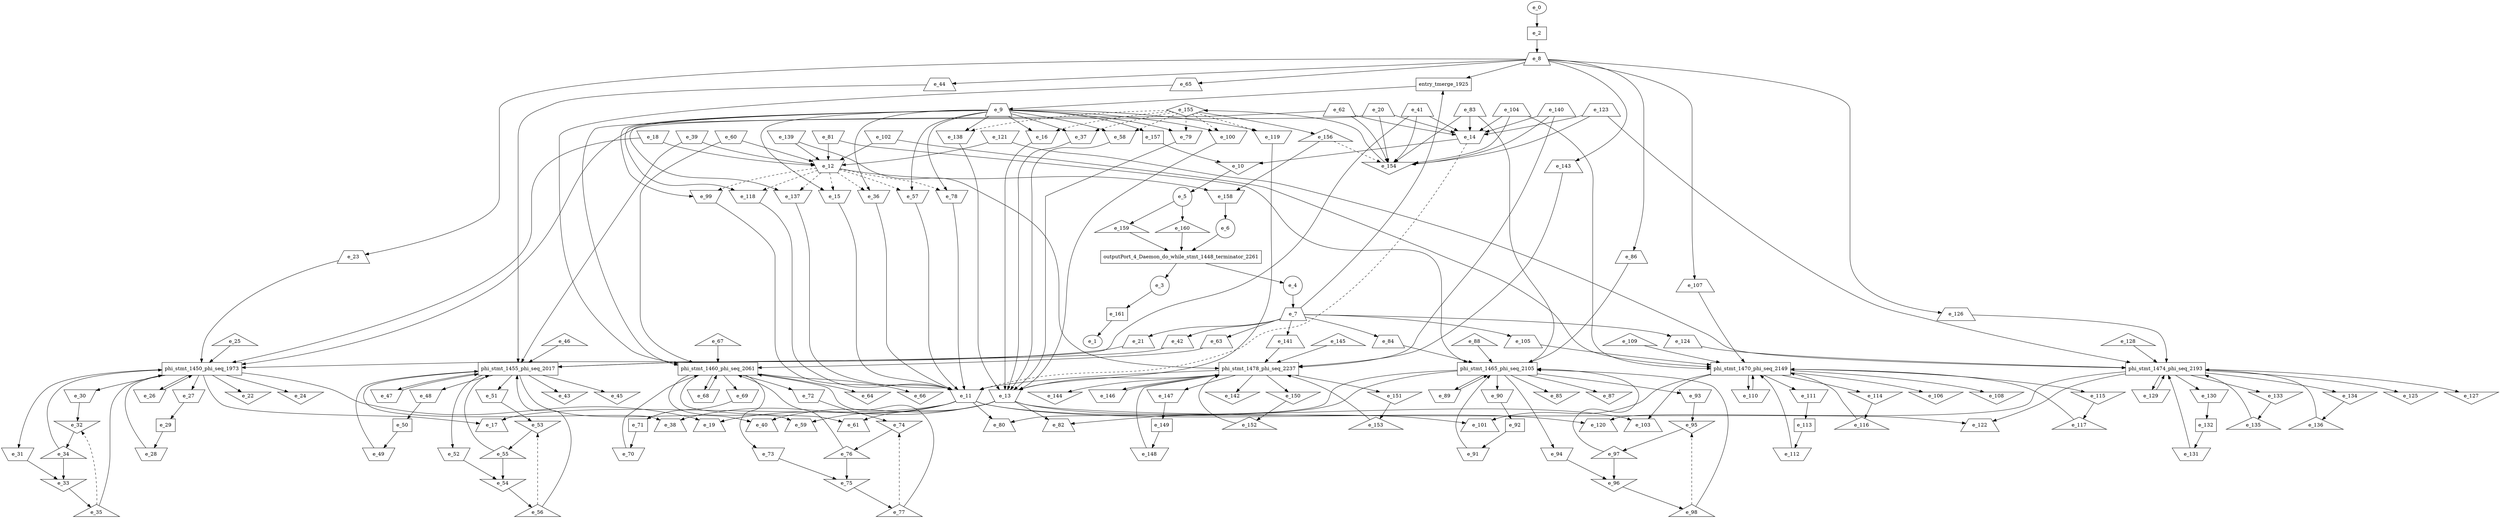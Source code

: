 digraph control_path {
  e_0: entry_node : n ;
  e_1: exit_node : s ;
  e_2 [shape = dot];
  e_3 [shape = circle];
  e_4 [shape = circle];
  e_5 [shape = circle];
  e_6 [shape = circle];
  e_7 [shape = trapezium];
  e_8 [shape = trapezium];
  e_9 [shape = trapezium];
  e_10 [shape = invtriangle];
  e_11 [shape = invtrapezium];
  e_12 [shape = invtrapezium];
  e_13 [shape = invtrapezium];
  e_14 [shape = invtrapezium];
  e_15 [shape = invtrapezium];
  e_16 [shape = invtrapezium];
  e_17 [shape = trapezium];
  e_18 [shape = invtrapezium];
  e_19 [shape = trapezium];
  e_20 [shape = trapezium];
  e_21 [shape = trapezium];
  e_22 [shape = invtriangle];
  e_23 [shape = trapezium];
  e_24 [shape = invtriangle];
  e_25 [shape = triangle];
  e_26 [shape = invtrapezium];
  e_27 [shape = invtrapezium];
  e_28 [shape = invtrapezium];
  e_29 [shape = dot];
  e_30 [shape = invtrapezium];
  e_31 [shape = invtrapezium];
  e_32 [shape = invtriangle];
  e_33 [shape = invtriangle];
  e_34 [shape = triangle];
  e_35 [shape = triangle];
  e_36 [shape = invtrapezium];
  e_37 [shape = invtrapezium];
  e_38 [shape = trapezium];
  e_39 [shape = invtrapezium];
  e_40 [shape = trapezium];
  e_41 [shape = trapezium];
  e_42 [shape = trapezium];
  e_43 [shape = invtriangle];
  e_44 [shape = trapezium];
  e_45 [shape = invtriangle];
  e_46 [shape = triangle];
  e_47 [shape = invtrapezium];
  e_48 [shape = invtrapezium];
  e_49 [shape = invtrapezium];
  e_50 [shape = dot];
  e_51 [shape = invtrapezium];
  e_52 [shape = invtrapezium];
  e_53 [shape = invtriangle];
  e_54 [shape = invtriangle];
  e_55 [shape = triangle];
  e_56 [shape = triangle];
  e_57 [shape = invtrapezium];
  e_58 [shape = invtrapezium];
  e_59 [shape = trapezium];
  e_60 [shape = invtrapezium];
  e_61 [shape = trapezium];
  e_62 [shape = trapezium];
  e_63 [shape = trapezium];
  e_64 [shape = invtriangle];
  e_65 [shape = trapezium];
  e_66 [shape = invtriangle];
  e_67 [shape = triangle];
  e_68 [shape = invtrapezium];
  e_69 [shape = invtrapezium];
  e_70 [shape = invtrapezium];
  e_71 [shape = dot];
  e_72 [shape = invtrapezium];
  e_73 [shape = invtrapezium];
  e_74 [shape = invtriangle];
  e_75 [shape = invtriangle];
  e_76 [shape = triangle];
  e_77 [shape = triangle];
  e_78 [shape = invtrapezium];
  e_79 [shape = invtrapezium];
  e_80 [shape = trapezium];
  e_81 [shape = invtrapezium];
  e_82 [shape = trapezium];
  e_83 [shape = trapezium];
  e_84 [shape = trapezium];
  e_85 [shape = invtriangle];
  e_86 [shape = trapezium];
  e_87 [shape = invtriangle];
  e_88 [shape = triangle];
  e_89 [shape = invtrapezium];
  e_90 [shape = invtrapezium];
  e_91 [shape = invtrapezium];
  e_92 [shape = dot];
  e_93 [shape = invtrapezium];
  e_94 [shape = invtrapezium];
  e_95 [shape = invtriangle];
  e_96 [shape = invtriangle];
  e_97 [shape = triangle];
  e_98 [shape = triangle];
  e_99 [shape = invtrapezium];
  e_100 [shape = invtrapezium];
  e_101 [shape = trapezium];
  e_102 [shape = invtrapezium];
  e_103 [shape = trapezium];
  e_104 [shape = trapezium];
  e_105 [shape = trapezium];
  e_106 [shape = invtriangle];
  e_107 [shape = trapezium];
  e_108 [shape = invtriangle];
  e_109 [shape = triangle];
  e_110 [shape = invtrapezium];
  e_111 [shape = invtrapezium];
  e_112 [shape = invtrapezium];
  e_113 [shape = dot];
  e_114 [shape = invtriangle];
  e_115 [shape = invtriangle];
  e_116 [shape = triangle];
  e_117 [shape = triangle];
  e_118 [shape = invtrapezium];
  e_119 [shape = invtrapezium];
  e_120 [shape = trapezium];
  e_121 [shape = invtrapezium];
  e_122 [shape = trapezium];
  e_123 [shape = trapezium];
  e_124 [shape = trapezium];
  e_125 [shape = invtriangle];
  e_126 [shape = trapezium];
  e_127 [shape = invtriangle];
  e_128 [shape = triangle];
  e_129 [shape = invtrapezium];
  e_130 [shape = invtrapezium];
  e_131 [shape = invtrapezium];
  e_132 [shape = dot];
  e_133 [shape = invtriangle];
  e_134 [shape = invtriangle];
  e_135 [shape = triangle];
  e_136 [shape = triangle];
  e_137 [shape = invtrapezium];
  e_138 [shape = invtrapezium];
  e_139 [shape = invtrapezium];
  e_140 [shape = trapezium];
  e_141 [shape = trapezium];
  e_142 [shape = invtriangle];
  e_143 [shape = trapezium];
  e_144 [shape = invtriangle];
  e_145 [shape = triangle];
  e_146 [shape = invtrapezium];
  e_147 [shape = invtrapezium];
  e_148 [shape = invtrapezium];
  e_149 [shape = dot];
  e_150 [shape = invtriangle];
  e_151 [shape = invtriangle];
  e_152 [shape = triangle];
  e_153 [shape = triangle];
  e_154 [shape = invtriangle];
  e_155 [shape = diamond];
  e_156 [shape = triangle];
  e_157 [shape = dot];
  e_158 [shape = invtrapezium];
  e_159 [shape = triangle];
  e_160 [shape = triangle];
  e_161 [shape = dot];
  e_161 -> e_1;
  e_0 -> e_2;
  e_10 -> e_5;
  e_158 -> e_6;
  e_4 -> e_7;
  e_2 -> e_8;
  e_157 -> e_10;
  e_14 -> e_10;
  e_15 -> e_11;
  e_36 -> e_11;
  e_57 -> e_11;
  e_78 -> e_11;
  e_99 -> e_11;
  e_118 -> e_11;
  e_137 -> e_11;
  e_14 -> e_11[style = dashed];
  e_139 -> e_12;
  e_18 -> e_12;
  e_39 -> e_12;
  e_60 -> e_12;
  e_81 -> e_12;
  e_102 -> e_12;
  e_121 -> e_12;
  e_16 -> e_13;
  e_37 -> e_13;
  e_58 -> e_13;
  e_79 -> e_13;
  e_100 -> e_13;
  e_119 -> e_13;
  e_138 -> e_13;
  e_140 -> e_14;
  e_20 -> e_14;
  e_41 -> e_14;
  e_62 -> e_14;
  e_83 -> e_14;
  e_104 -> e_14;
  e_123 -> e_14;
  e_9 -> e_15;
  e_12 -> e_15[style = dashed];
  e_9 -> e_16;
  e_155 -> e_16[style = dashed];
  e_11 -> e_17;
  e_13 -> e_19;
  e_7 -> e_21;
  e_8 -> e_23;
  e_29 -> e_28;
  e_27 -> e_29;
  e_30 -> e_32;
  e_35 -> e_32[style = dashed];
  e_31 -> e_33;
  e_34 -> e_33;
  e_32 -> e_34;
  e_33 -> e_35;
  e_9 -> e_36;
  e_12 -> e_36[style = dashed];
  e_9 -> e_37;
  e_155 -> e_37[style = dashed];
  e_11 -> e_38;
  e_13 -> e_40;
  e_7 -> e_42;
  e_8 -> e_44;
  e_50 -> e_49;
  e_48 -> e_50;
  e_51 -> e_53;
  e_56 -> e_53[style = dashed];
  e_52 -> e_54;
  e_55 -> e_54;
  e_53 -> e_55;
  e_54 -> e_56;
  e_9 -> e_57;
  e_12 -> e_57[style = dashed];
  e_9 -> e_58;
  e_155 -> e_58[style = dashed];
  e_11 -> e_59;
  e_13 -> e_61;
  e_7 -> e_63;
  e_8 -> e_65;
  e_71 -> e_70;
  e_69 -> e_71;
  e_72 -> e_74;
  e_77 -> e_74[style = dashed];
  e_73 -> e_75;
  e_76 -> e_75;
  e_74 -> e_76;
  e_75 -> e_77;
  e_9 -> e_78;
  e_12 -> e_78[style = dashed];
  e_9 -> e_79;
  e_155 -> e_79[style = dashed];
  e_11 -> e_80;
  e_13 -> e_82;
  e_7 -> e_84;
  e_8 -> e_86;
  e_92 -> e_91;
  e_90 -> e_92;
  e_93 -> e_95;
  e_98 -> e_95[style = dashed];
  e_94 -> e_96;
  e_97 -> e_96;
  e_95 -> e_97;
  e_96 -> e_98;
  e_9 -> e_99;
  e_12 -> e_99[style = dashed];
  e_9 -> e_100;
  e_155 -> e_100[style = dashed];
  e_11 -> e_101;
  e_13 -> e_103;
  e_7 -> e_105;
  e_8 -> e_107;
  e_113 -> e_112;
  e_111 -> e_113;
  e_114 -> e_116;
  e_115 -> e_117;
  e_9 -> e_118;
  e_12 -> e_118[style = dashed];
  e_9 -> e_119;
  e_155 -> e_119[style = dashed];
  e_11 -> e_120;
  e_13 -> e_122;
  e_7 -> e_124;
  e_8 -> e_126;
  e_132 -> e_131;
  e_130 -> e_132;
  e_133 -> e_135;
  e_134 -> e_136;
  e_9 -> e_137;
  e_12 -> e_137[style = dashed];
  e_9 -> e_138;
  e_155 -> e_138[style = dashed];
  e_7 -> e_141;
  e_8 -> e_143;
  e_149 -> e_148;
  e_147 -> e_149;
  e_150 -> e_152;
  e_151 -> e_153;
  e_140 -> e_154;
  e_20 -> e_154;
  e_41 -> e_154;
  e_62 -> e_154;
  e_83 -> e_154;
  e_104 -> e_154;
  e_123 -> e_154;
  e_156 -> e_154[style = dashed];
  e_154 -> e_155;
  e_155 -> e_156;
  e_9 -> e_157;
  e_156 -> e_158;
  e_12 -> e_158;
  e_5 -> e_159;
  e_5 -> e_160;
  e_3 -> e_161;
  outputPort_4_Daemon_do_while_stmt_1448_terminator_2261 [shape=rectangle];
e_6 -> outputPort_4_Daemon_do_while_stmt_1448_terminator_2261;
e_160 -> outputPort_4_Daemon_do_while_stmt_1448_terminator_2261;
e_159 -> outputPort_4_Daemon_do_while_stmt_1448_terminator_2261;
outputPort_4_Daemon_do_while_stmt_1448_terminator_2261 -> e_4;
outputPort_4_Daemon_do_while_stmt_1448_terminator_2261 -> e_3;
  phi_stmt_1450_phi_seq_1973 [shape=rectangle];
e_23 -> phi_stmt_1450_phi_seq_1973;
phi_stmt_1450_phi_seq_1973 -> e_26;
phi_stmt_1450_phi_seq_1973 -> e_27;
phi_stmt_1450_phi_seq_1973 -> e_24;
e_26 -> phi_stmt_1450_phi_seq_1973;
e_28 -> phi_stmt_1450_phi_seq_1973;
e_21 -> phi_stmt_1450_phi_seq_1973;
phi_stmt_1450_phi_seq_1973 -> e_30;
phi_stmt_1450_phi_seq_1973 -> e_31;
phi_stmt_1450_phi_seq_1973 -> e_22;
e_34 -> phi_stmt_1450_phi_seq_1973;
e_35 -> phi_stmt_1450_phi_seq_1973;
e_18 -> phi_stmt_1450_phi_seq_1973;
e_20 -> phi_stmt_1450_phi_seq_1973;
phi_stmt_1450_phi_seq_1973 -> e_17;
phi_stmt_1450_phi_seq_1973 -> e_19;
e_25 -> phi_stmt_1450_phi_seq_1973;
  phi_stmt_1455_phi_seq_2017 [shape=rectangle];
e_44 -> phi_stmt_1455_phi_seq_2017;
phi_stmt_1455_phi_seq_2017 -> e_47;
phi_stmt_1455_phi_seq_2017 -> e_48;
phi_stmt_1455_phi_seq_2017 -> e_45;
e_47 -> phi_stmt_1455_phi_seq_2017;
e_49 -> phi_stmt_1455_phi_seq_2017;
e_42 -> phi_stmt_1455_phi_seq_2017;
phi_stmt_1455_phi_seq_2017 -> e_51;
phi_stmt_1455_phi_seq_2017 -> e_52;
phi_stmt_1455_phi_seq_2017 -> e_43;
e_55 -> phi_stmt_1455_phi_seq_2017;
e_56 -> phi_stmt_1455_phi_seq_2017;
e_39 -> phi_stmt_1455_phi_seq_2017;
e_41 -> phi_stmt_1455_phi_seq_2017;
phi_stmt_1455_phi_seq_2017 -> e_38;
phi_stmt_1455_phi_seq_2017 -> e_40;
e_46 -> phi_stmt_1455_phi_seq_2017;
  phi_stmt_1460_phi_seq_2061 [shape=rectangle];
e_65 -> phi_stmt_1460_phi_seq_2061;
phi_stmt_1460_phi_seq_2061 -> e_68;
phi_stmt_1460_phi_seq_2061 -> e_69;
phi_stmt_1460_phi_seq_2061 -> e_66;
e_68 -> phi_stmt_1460_phi_seq_2061;
e_70 -> phi_stmt_1460_phi_seq_2061;
e_63 -> phi_stmt_1460_phi_seq_2061;
phi_stmt_1460_phi_seq_2061 -> e_72;
phi_stmt_1460_phi_seq_2061 -> e_73;
phi_stmt_1460_phi_seq_2061 -> e_64;
e_76 -> phi_stmt_1460_phi_seq_2061;
e_77 -> phi_stmt_1460_phi_seq_2061;
e_60 -> phi_stmt_1460_phi_seq_2061;
e_62 -> phi_stmt_1460_phi_seq_2061;
phi_stmt_1460_phi_seq_2061 -> e_59;
phi_stmt_1460_phi_seq_2061 -> e_61;
e_67 -> phi_stmt_1460_phi_seq_2061;
  phi_stmt_1465_phi_seq_2105 [shape=rectangle];
e_86 -> phi_stmt_1465_phi_seq_2105;
phi_stmt_1465_phi_seq_2105 -> e_89;
phi_stmt_1465_phi_seq_2105 -> e_90;
phi_stmt_1465_phi_seq_2105 -> e_87;
e_89 -> phi_stmt_1465_phi_seq_2105;
e_91 -> phi_stmt_1465_phi_seq_2105;
e_84 -> phi_stmt_1465_phi_seq_2105;
phi_stmt_1465_phi_seq_2105 -> e_93;
phi_stmt_1465_phi_seq_2105 -> e_94;
phi_stmt_1465_phi_seq_2105 -> e_85;
e_97 -> phi_stmt_1465_phi_seq_2105;
e_98 -> phi_stmt_1465_phi_seq_2105;
e_81 -> phi_stmt_1465_phi_seq_2105;
e_83 -> phi_stmt_1465_phi_seq_2105;
phi_stmt_1465_phi_seq_2105 -> e_80;
phi_stmt_1465_phi_seq_2105 -> e_82;
e_88 -> phi_stmt_1465_phi_seq_2105;
  phi_stmt_1470_phi_seq_2149 [shape=rectangle];
e_107 -> phi_stmt_1470_phi_seq_2149;
phi_stmt_1470_phi_seq_2149 -> e_110;
phi_stmt_1470_phi_seq_2149 -> e_111;
phi_stmt_1470_phi_seq_2149 -> e_108;
e_110 -> phi_stmt_1470_phi_seq_2149;
e_112 -> phi_stmt_1470_phi_seq_2149;
e_105 -> phi_stmt_1470_phi_seq_2149;
phi_stmt_1470_phi_seq_2149 -> e_114;
phi_stmt_1470_phi_seq_2149 -> e_115;
phi_stmt_1470_phi_seq_2149 -> e_106;
e_116 -> phi_stmt_1470_phi_seq_2149;
e_117 -> phi_stmt_1470_phi_seq_2149;
e_102 -> phi_stmt_1470_phi_seq_2149;
e_104 -> phi_stmt_1470_phi_seq_2149;
phi_stmt_1470_phi_seq_2149 -> e_101;
phi_stmt_1470_phi_seq_2149 -> e_103;
e_109 -> phi_stmt_1470_phi_seq_2149;
  phi_stmt_1474_phi_seq_2193 [shape=rectangle];
e_126 -> phi_stmt_1474_phi_seq_2193;
phi_stmt_1474_phi_seq_2193 -> e_129;
phi_stmt_1474_phi_seq_2193 -> e_130;
phi_stmt_1474_phi_seq_2193 -> e_127;
e_129 -> phi_stmt_1474_phi_seq_2193;
e_131 -> phi_stmt_1474_phi_seq_2193;
e_124 -> phi_stmt_1474_phi_seq_2193;
phi_stmt_1474_phi_seq_2193 -> e_133;
phi_stmt_1474_phi_seq_2193 -> e_134;
phi_stmt_1474_phi_seq_2193 -> e_125;
e_135 -> phi_stmt_1474_phi_seq_2193;
e_136 -> phi_stmt_1474_phi_seq_2193;
e_121 -> phi_stmt_1474_phi_seq_2193;
e_123 -> phi_stmt_1474_phi_seq_2193;
phi_stmt_1474_phi_seq_2193 -> e_120;
phi_stmt_1474_phi_seq_2193 -> e_122;
e_128 -> phi_stmt_1474_phi_seq_2193;
  phi_stmt_1478_phi_seq_2237 [shape=rectangle];
e_143 -> phi_stmt_1478_phi_seq_2237;
phi_stmt_1478_phi_seq_2237 -> e_146;
phi_stmt_1478_phi_seq_2237 -> e_147;
phi_stmt_1478_phi_seq_2237 -> e_144;
e_146 -> phi_stmt_1478_phi_seq_2237;
e_148 -> phi_stmt_1478_phi_seq_2237;
e_141 -> phi_stmt_1478_phi_seq_2237;
phi_stmt_1478_phi_seq_2237 -> e_150;
phi_stmt_1478_phi_seq_2237 -> e_151;
phi_stmt_1478_phi_seq_2237 -> e_142;
e_152 -> phi_stmt_1478_phi_seq_2237;
e_153 -> phi_stmt_1478_phi_seq_2237;
e_139 -> phi_stmt_1478_phi_seq_2237;
e_140 -> phi_stmt_1478_phi_seq_2237;
phi_stmt_1478_phi_seq_2237 -> e_11;
phi_stmt_1478_phi_seq_2237 -> e_13;
e_145 -> phi_stmt_1478_phi_seq_2237;
entry_tmerge_1925 [shape = rectangle]; 
e_7 -> entry_tmerge_1925;
e_8 -> entry_tmerge_1925;
entry_tmerge_1925 -> e_9;
}
